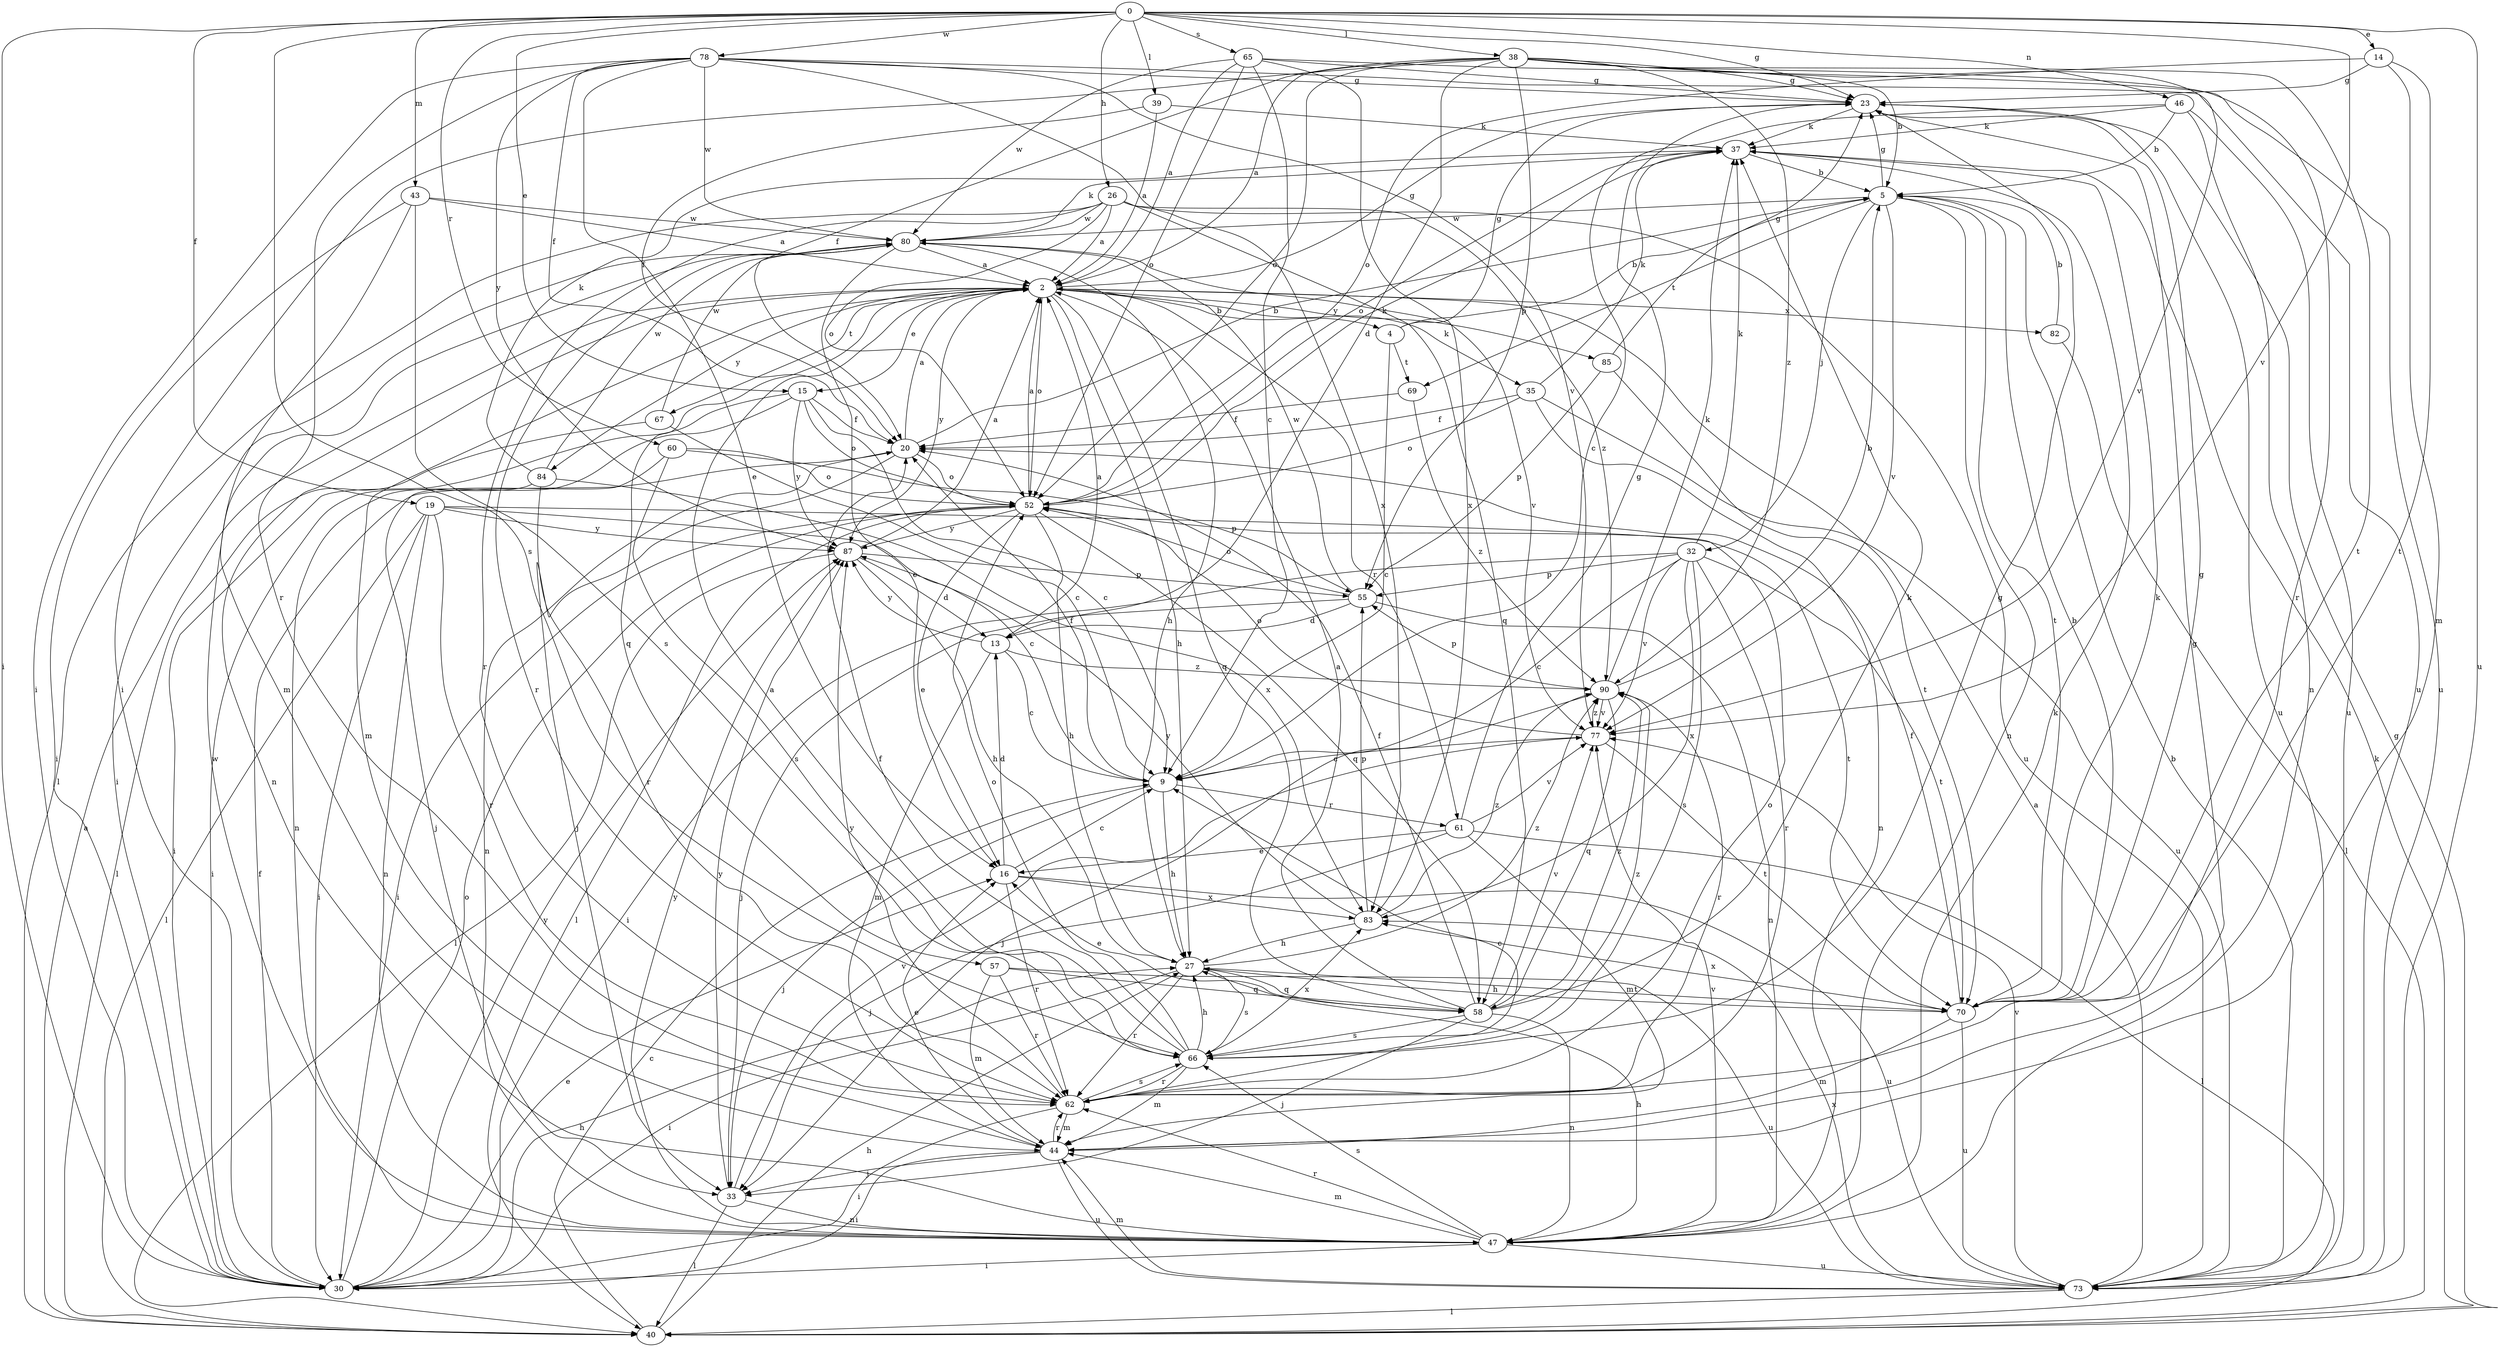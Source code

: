 strict digraph  {
0;
2;
4;
5;
9;
13;
14;
15;
16;
19;
20;
23;
26;
27;
30;
32;
33;
35;
37;
38;
39;
40;
43;
44;
46;
47;
52;
55;
57;
58;
60;
61;
62;
65;
66;
67;
69;
70;
73;
77;
78;
80;
82;
83;
84;
85;
87;
90;
0 -> 14  [label=e];
0 -> 15  [label=e];
0 -> 19  [label=f];
0 -> 23  [label=g];
0 -> 26  [label=h];
0 -> 30  [label=i];
0 -> 38  [label=l];
0 -> 39  [label=l];
0 -> 43  [label=m];
0 -> 46  [label=n];
0 -> 60  [label=r];
0 -> 65  [label=s];
0 -> 66  [label=s];
0 -> 73  [label=u];
0 -> 77  [label=v];
0 -> 78  [label=w];
2 -> 4  [label=b];
2 -> 15  [label=e];
2 -> 23  [label=g];
2 -> 27  [label=h];
2 -> 35  [label=k];
2 -> 44  [label=m];
2 -> 47  [label=n];
2 -> 52  [label=o];
2 -> 57  [label=q];
2 -> 58  [label=q];
2 -> 61  [label=r];
2 -> 67  [label=t];
2 -> 82  [label=x];
2 -> 84  [label=y];
2 -> 85  [label=y];
2 -> 87  [label=y];
4 -> 5  [label=b];
4 -> 9  [label=c];
4 -> 23  [label=g];
4 -> 69  [label=t];
5 -> 23  [label=g];
5 -> 32  [label=j];
5 -> 47  [label=n];
5 -> 69  [label=t];
5 -> 70  [label=t];
5 -> 77  [label=v];
5 -> 80  [label=w];
9 -> 20  [label=f];
9 -> 27  [label=h];
9 -> 33  [label=j];
9 -> 61  [label=r];
13 -> 2  [label=a];
13 -> 9  [label=c];
13 -> 44  [label=m];
13 -> 87  [label=y];
13 -> 90  [label=z];
14 -> 23  [label=g];
14 -> 44  [label=m];
14 -> 52  [label=o];
14 -> 70  [label=t];
15 -> 9  [label=c];
15 -> 20  [label=f];
15 -> 30  [label=i];
15 -> 47  [label=n];
15 -> 52  [label=o];
15 -> 87  [label=y];
16 -> 9  [label=c];
16 -> 13  [label=d];
16 -> 62  [label=r];
16 -> 73  [label=u];
16 -> 83  [label=x];
19 -> 9  [label=c];
19 -> 30  [label=i];
19 -> 40  [label=l];
19 -> 47  [label=n];
19 -> 62  [label=r];
19 -> 70  [label=t];
19 -> 87  [label=y];
20 -> 2  [label=a];
20 -> 5  [label=b];
20 -> 33  [label=j];
20 -> 47  [label=n];
20 -> 52  [label=o];
23 -> 37  [label=k];
23 -> 73  [label=u];
26 -> 2  [label=a];
26 -> 40  [label=l];
26 -> 52  [label=o];
26 -> 58  [label=q];
26 -> 62  [label=r];
26 -> 73  [label=u];
26 -> 80  [label=w];
26 -> 90  [label=z];
27 -> 30  [label=i];
27 -> 58  [label=q];
27 -> 62  [label=r];
27 -> 66  [label=s];
27 -> 70  [label=t];
27 -> 90  [label=z];
30 -> 16  [label=e];
30 -> 20  [label=f];
30 -> 27  [label=h];
30 -> 52  [label=o];
30 -> 87  [label=y];
32 -> 9  [label=c];
32 -> 30  [label=i];
32 -> 37  [label=k];
32 -> 55  [label=p];
32 -> 62  [label=r];
32 -> 66  [label=s];
32 -> 70  [label=t];
32 -> 77  [label=v];
32 -> 83  [label=x];
33 -> 40  [label=l];
33 -> 47  [label=n];
33 -> 77  [label=v];
33 -> 87  [label=y];
35 -> 20  [label=f];
35 -> 37  [label=k];
35 -> 47  [label=n];
35 -> 52  [label=o];
35 -> 73  [label=u];
37 -> 5  [label=b];
37 -> 52  [label=o];
38 -> 2  [label=a];
38 -> 5  [label=b];
38 -> 13  [label=d];
38 -> 20  [label=f];
38 -> 23  [label=g];
38 -> 30  [label=i];
38 -> 52  [label=o];
38 -> 55  [label=p];
38 -> 62  [label=r];
38 -> 70  [label=t];
38 -> 77  [label=v];
38 -> 90  [label=z];
39 -> 2  [label=a];
39 -> 20  [label=f];
39 -> 37  [label=k];
40 -> 2  [label=a];
40 -> 9  [label=c];
40 -> 23  [label=g];
40 -> 27  [label=h];
40 -> 37  [label=k];
43 -> 2  [label=a];
43 -> 30  [label=i];
43 -> 44  [label=m];
43 -> 66  [label=s];
43 -> 80  [label=w];
44 -> 16  [label=e];
44 -> 23  [label=g];
44 -> 30  [label=i];
44 -> 33  [label=j];
44 -> 62  [label=r];
44 -> 73  [label=u];
46 -> 5  [label=b];
46 -> 9  [label=c];
46 -> 37  [label=k];
46 -> 47  [label=n];
46 -> 73  [label=u];
47 -> 27  [label=h];
47 -> 30  [label=i];
47 -> 37  [label=k];
47 -> 44  [label=m];
47 -> 62  [label=r];
47 -> 66  [label=s];
47 -> 73  [label=u];
47 -> 77  [label=v];
47 -> 80  [label=w];
47 -> 87  [label=y];
52 -> 2  [label=a];
52 -> 16  [label=e];
52 -> 27  [label=h];
52 -> 30  [label=i];
52 -> 37  [label=k];
52 -> 40  [label=l];
52 -> 58  [label=q];
52 -> 87  [label=y];
55 -> 13  [label=d];
55 -> 33  [label=j];
55 -> 47  [label=n];
55 -> 52  [label=o];
55 -> 80  [label=w];
57 -> 44  [label=m];
57 -> 58  [label=q];
57 -> 62  [label=r];
57 -> 73  [label=u];
58 -> 2  [label=a];
58 -> 16  [label=e];
58 -> 20  [label=f];
58 -> 33  [label=j];
58 -> 37  [label=k];
58 -> 47  [label=n];
58 -> 66  [label=s];
58 -> 77  [label=v];
58 -> 90  [label=z];
60 -> 33  [label=j];
60 -> 52  [label=o];
60 -> 55  [label=p];
60 -> 66  [label=s];
61 -> 16  [label=e];
61 -> 23  [label=g];
61 -> 33  [label=j];
61 -> 40  [label=l];
61 -> 44  [label=m];
61 -> 77  [label=v];
62 -> 9  [label=c];
62 -> 30  [label=i];
62 -> 44  [label=m];
62 -> 52  [label=o];
62 -> 66  [label=s];
62 -> 87  [label=y];
65 -> 2  [label=a];
65 -> 9  [label=c];
65 -> 23  [label=g];
65 -> 52  [label=o];
65 -> 73  [label=u];
65 -> 80  [label=w];
65 -> 83  [label=x];
66 -> 2  [label=a];
66 -> 20  [label=f];
66 -> 23  [label=g];
66 -> 27  [label=h];
66 -> 44  [label=m];
66 -> 52  [label=o];
66 -> 62  [label=r];
66 -> 83  [label=x];
66 -> 90  [label=z];
67 -> 9  [label=c];
67 -> 40  [label=l];
67 -> 80  [label=w];
69 -> 20  [label=f];
69 -> 90  [label=z];
70 -> 5  [label=b];
70 -> 20  [label=f];
70 -> 23  [label=g];
70 -> 27  [label=h];
70 -> 37  [label=k];
70 -> 44  [label=m];
70 -> 73  [label=u];
70 -> 83  [label=x];
73 -> 2  [label=a];
73 -> 5  [label=b];
73 -> 40  [label=l];
73 -> 44  [label=m];
73 -> 77  [label=v];
73 -> 83  [label=x];
77 -> 9  [label=c];
77 -> 52  [label=o];
77 -> 70  [label=t];
77 -> 90  [label=z];
78 -> 16  [label=e];
78 -> 20  [label=f];
78 -> 23  [label=g];
78 -> 30  [label=i];
78 -> 62  [label=r];
78 -> 73  [label=u];
78 -> 77  [label=v];
78 -> 80  [label=w];
78 -> 83  [label=x];
78 -> 87  [label=y];
80 -> 2  [label=a];
80 -> 16  [label=e];
80 -> 27  [label=h];
80 -> 30  [label=i];
80 -> 37  [label=k];
80 -> 62  [label=r];
80 -> 77  [label=v];
82 -> 5  [label=b];
82 -> 40  [label=l];
83 -> 27  [label=h];
83 -> 55  [label=p];
83 -> 87  [label=y];
83 -> 90  [label=z];
84 -> 30  [label=i];
84 -> 37  [label=k];
84 -> 62  [label=r];
84 -> 80  [label=w];
84 -> 83  [label=x];
85 -> 23  [label=g];
85 -> 55  [label=p];
85 -> 70  [label=t];
87 -> 2  [label=a];
87 -> 13  [label=d];
87 -> 27  [label=h];
87 -> 40  [label=l];
87 -> 55  [label=p];
90 -> 5  [label=b];
90 -> 33  [label=j];
90 -> 37  [label=k];
90 -> 55  [label=p];
90 -> 58  [label=q];
90 -> 62  [label=r];
90 -> 77  [label=v];
}
